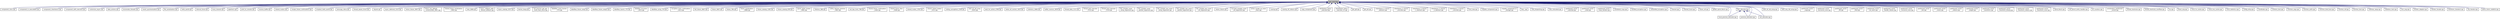 digraph "hpx_main.hpp"
{
  edge [fontname="Helvetica",fontsize="10",labelfontname="Helvetica",labelfontsize="10"];
  node [fontname="Helvetica",fontsize="10",shape=record];
  Node91 [label="hpx_main.hpp",height=0.2,width=0.4,color="black", fillcolor="grey75", style="filled", fontcolor="black"];
  Node91 -> Node92 [dir="back",color="midnightblue",fontsize="10",style="solid",fontname="Helvetica"];
  Node92 [label="component_ctors.cpp",height=0.2,width=0.4,color="black", fillcolor="white", style="filled",URL="$d3/d2a/component__ctors_8cpp.html"];
  Node91 -> Node93 [dir="back",color="midnightblue",fontsize="10",style="solid",fontname="Helvetica"];
  Node93 [label="component_in_executable.cpp",height=0.2,width=0.4,color="black", fillcolor="white", style="filled",URL="$d8/d4b/component__in__executable_8cpp.html"];
  Node91 -> Node94 [dir="back",color="midnightblue",fontsize="10",style="solid",fontname="Helvetica"];
  Node94 [label="component_inheritance.cpp",height=0.2,width=0.4,color="black", fillcolor="white", style="filled",URL="$d8/d55/component__inheritance_8cpp.html"];
  Node91 -> Node95 [dir="back",color="midnightblue",fontsize="10",style="solid",fontname="Helvetica"];
  Node95 [label="component_with_executor.cpp",height=0.2,width=0.4,color="black", fillcolor="white", style="filled",URL="$d4/d20/component__with__executor_8cpp.html"];
  Node91 -> Node96 [dir="back",color="midnightblue",fontsize="10",style="solid",fontname="Helvetica"];
  Node96 [label="customize_async.cpp",height=0.2,width=0.4,color="black", fillcolor="white", style="filled",URL="$d0/d82/customize__async_8cpp.html"];
  Node91 -> Node97 [dir="back",color="midnightblue",fontsize="10",style="solid",fontname="Helvetica"];
  Node97 [label="data_actions.cpp",height=0.2,width=0.4,color="black", fillcolor="white", style="filled",URL="$dc/d68/data__actions_8cpp.html"];
  Node91 -> Node98 [dir="back",color="midnightblue",fontsize="10",style="solid",fontname="Helvetica"];
  Node98 [label="enumerate_threads.cpp",height=0.2,width=0.4,color="black", fillcolor="white", style="filled",URL="$d3/dd4/enumerate__threads_8cpp.html"];
  Node91 -> Node99 [dir="back",color="midnightblue",fontsize="10",style="solid",fontname="Helvetica"];
  Node99 [label="event_synchronization.cpp",height=0.2,width=0.4,color="black", fillcolor="white", style="filled",URL="$d0/d35/event__synchronization_8cpp.html"];
  Node91 -> Node100 [dir="back",color="midnightblue",fontsize="10",style="solid",fontname="Helvetica"];
  Node100 [label="file_serialization.cpp",height=0.2,width=0.4,color="black", fillcolor="white", style="filled",URL="$de/d58/file__serialization_8cpp.html"];
  Node91 -> Node101 [dir="back",color="midnightblue",fontsize="10",style="solid",fontname="Helvetica"];
  Node101 [label="hello_world.cpp",height=0.2,width=0.4,color="black", fillcolor="white", style="filled",URL="$d0/d67/hello__world_8cpp.html"];
  Node91 -> Node102 [dir="back",color="midnightblue",fontsize="10",style="solid",fontname="Helvetica"];
  Node102 [label="interval_timer.cpp",height=0.2,width=0.4,color="black", fillcolor="white", style="filled",URL="$de/df1/examples_2quickstart_2interval__timer_8cpp.html"];
  Node91 -> Node103 [dir="back",color="midnightblue",fontsize="10",style="solid",fontname="Helvetica"];
  Node103 [label="local_channel.cpp",height=0.2,width=0.4,color="black", fillcolor="white", style="filled",URL="$d0/d3e/local__channel_8cpp.html"];
  Node91 -> Node104 [dir="back",color="midnightblue",fontsize="10",style="solid",fontname="Helvetica"];
  Node104 [label="pipeline1.cpp",height=0.2,width=0.4,color="black", fillcolor="white", style="filled",URL="$d5/d77/pipeline1_8cpp.html"];
  Node91 -> Node105 [dir="back",color="midnightblue",fontsize="10",style="solid",fontname="Helvetica"];
  Node105 [label="print_to_console.cpp",height=0.2,width=0.4,color="black", fillcolor="white", style="filled",URL="$d7/de6/print__to__console_8cpp.html"];
  Node91 -> Node106 [dir="back",color="midnightblue",fontsize="10",style="solid",fontname="Helvetica"];
  Node106 [label="receive_buffer.cpp",height=0.2,width=0.4,color="black", fillcolor="white", style="filled",URL="$d7/d10/receive__buffer_8cpp.html"];
  Node91 -> Node107 [dir="back",color="midnightblue",fontsize="10",style="solid",fontname="Helvetica"];
  Node107 [label="shared_mutex.cpp",height=0.2,width=0.4,color="black", fillcolor="white", style="filled",URL="$da/d0b/shared__mutex_8cpp.html"];
  Node91 -> Node108 [dir="back",color="midnightblue",fontsize="10",style="solid",fontname="Helvetica"];
  Node108 [label="simple_future_continuation.cpp",height=0.2,width=0.4,color="black", fillcolor="white", style="filled",URL="$d8/d3c/simple__future__continuation_8cpp.html"];
  Node91 -> Node109 [dir="back",color="midnightblue",fontsize="10",style="solid",fontname="Helvetica"];
  Node109 [label="simplest_hello_world.cpp",height=0.2,width=0.4,color="black", fillcolor="white", style="filled",URL="$d7/ddc/simplest__hello__world_8cpp.html"];
  Node91 -> Node110 [dir="back",color="midnightblue",fontsize="10",style="solid",fontname="Helvetica"];
  Node110 [label="zerocopy_rdma.cpp",height=0.2,width=0.4,color="black", fillcolor="white", style="filled",URL="$d1/dad/zerocopy__rdma_8cpp.html"];
  Node91 -> Node111 [dir="back",color="midnightblue",fontsize="10",style="solid",fontname="Helvetica"];
  Node111 [label="thread_aware_timer.cpp",height=0.2,width=0.4,color="black", fillcolor="white", style="filled",URL="$df/d11/examples_2thread__aware__timer_2thread__aware__timer_8cpp.html"];
  Node91 -> Node112 [dir="back",color="midnightblue",fontsize="10",style="solid",fontname="Helvetica"];
  Node112 [label="skynet.cpp",height=0.2,width=0.4,color="black", fillcolor="white", style="filled",URL="$d0/dc3/skynet_8cpp.html"];
  Node91 -> Node113 [dir="back",color="midnightblue",fontsize="10",style="solid",fontname="Helvetica"];
  Node113 [label="async_deferred_1523.cpp",height=0.2,width=0.4,color="black", fillcolor="white", style="filled",URL="$da/d8e/async__deferred__1523_8cpp.html"];
  Node91 -> Node114 [dir="back",color="midnightblue",fontsize="10",style="solid",fontname="Helvetica"];
  Node114 [label="return_future_2847.cpp",height=0.2,width=0.4,color="black", fillcolor="white", style="filled",URL="$d3/dfe/return__future__2847_8cpp.html"];
  Node91 -> Node115 [dir="back",color="midnightblue",fontsize="10",style="solid",fontname="Helvetica"];
  Node115 [label="return_non_default\l_constructible_2847.cpp",height=0.2,width=0.4,color="black", fillcolor="white", style="filled",URL="$dc/d11/return__non__default__constructible__2847_8cpp.html"];
  Node91 -> Node116 [dir="back",color="midnightblue",fontsize="10",style="solid",fontname="Helvetica"];
  Node116 [label="shared_future_serialization\l_1402.cpp",height=0.2,width=0.4,color="black", fillcolor="white", style="filled",URL="$d3/d85/shared__future__serialization__1402_8cpp.html"];
  Node91 -> Node117 [dir="back",color="midnightblue",fontsize="10",style="solid",fontname="Helvetica"];
  Node117 [label="new_2848.cpp",height=0.2,width=0.4,color="black", fillcolor="white", style="filled",URL="$d1/d12/new__2848_8cpp.html"];
  Node91 -> Node118 [dir="back",color="midnightblue",fontsize="10",style="solid",fontname="Helvetica"];
  Node118 [label="async_callback_with\l_bound_callback.cpp",height=0.2,width=0.4,color="black", fillcolor="white", style="filled",URL="$d2/dae/async__callback__with__bound__callback_8cpp.html"];
  Node91 -> Node119 [dir="back",color="midnightblue",fontsize="10",style="solid",fontname="Helvetica"];
  Node119 [label="async_unwrap_1037.cpp",height=0.2,width=0.4,color="black", fillcolor="white", style="filled",URL="$d4/d13/async__unwrap__1037_8cpp.html"];
  Node91 -> Node120 [dir="back",color="midnightblue",fontsize="10",style="solid",fontname="Helvetica"];
  Node120 [label="barrier_hang.cpp",height=0.2,width=0.4,color="black", fillcolor="white", style="filled",URL="$dd/d8b/barrier__hang_8cpp.html"];
  Node91 -> Node121 [dir="back",color="midnightblue",fontsize="10",style="solid",fontname="Helvetica"];
  Node121 [label="call_promise_get_gid\l_more_than_once.cpp",height=0.2,width=0.4,color="black", fillcolor="white", style="filled",URL="$d4/dd8/call__promise__get__gid__more__than__once_8cpp.html"];
  Node91 -> Node122 [dir="back",color="midnightblue",fontsize="10",style="solid",fontname="Helvetica"];
  Node122 [label="dataflow_const_functor\l_773.cpp",height=0.2,width=0.4,color="black", fillcolor="white", style="filled",URL="$d3/df2/dataflow__const__functor__773_8cpp.html"];
  Node91 -> Node123 [dir="back",color="midnightblue",fontsize="10",style="solid",fontname="Helvetica"];
  Node123 [label="dataflow_future_swap.cpp",height=0.2,width=0.4,color="black", fillcolor="white", style="filled",URL="$dc/d8c/dataflow__future__swap_8cpp.html"];
  Node91 -> Node124 [dir="back",color="midnightblue",fontsize="10",style="solid",fontname="Helvetica"];
  Node124 [label="dataflow_future_swap2.cpp",height=0.2,width=0.4,color="black", fillcolor="white", style="filled",URL="$d1/db3/dataflow__future__swap2_8cpp.html"];
  Node91 -> Node125 [dir="back",color="midnightblue",fontsize="10",style="solid",fontname="Helvetica"];
  Node125 [label="dataflow_launch_775.cpp",height=0.2,width=0.4,color="black", fillcolor="white", style="filled",URL="$d7/d0d/dataflow__launch__775_8cpp.html"];
  Node91 -> Node126 [dir="back",color="midnightblue",fontsize="10",style="solid",fontname="Helvetica"];
  Node126 [label="dataflow_recursion\l_1613.cpp",height=0.2,width=0.4,color="black", fillcolor="white", style="filled",URL="$d0/d1f/dataflow__recursion__1613_8cpp.html"];
  Node91 -> Node127 [dir="back",color="midnightblue",fontsize="10",style="solid",fontname="Helvetica"];
  Node127 [label="dataflow_using_774.cpp",height=0.2,width=0.4,color="black", fillcolor="white", style="filled",URL="$d7/dfa/dataflow__using__774_8cpp.html"];
  Node91 -> Node128 [dir="back",color="midnightblue",fontsize="10",style="solid",fontname="Helvetica"];
  Node128 [label="exception_from_continuation\l_1613.cpp",height=0.2,width=0.4,color="black", fillcolor="white", style="filled",URL="$db/d28/exception__from__continuation__1613_8cpp.html"];
  Node91 -> Node129 [dir="back",color="midnightblue",fontsize="10",style="solid",fontname="Helvetica"];
  Node129 [label="fail_future_2667.cpp",height=0.2,width=0.4,color="black", fillcolor="white", style="filled",URL="$db/d7e/fail__future__2667_8cpp.html"];
  Node91 -> Node130 [dir="back",color="midnightblue",fontsize="10",style="solid",fontname="Helvetica"];
  Node130 [label="future_2667.cpp",height=0.2,width=0.4,color="black", fillcolor="white", style="filled",URL="$d2/dfd/future__2667_8cpp.html"];
  Node91 -> Node131 [dir="back",color="midnightblue",fontsize="10",style="solid",fontname="Helvetica"];
  Node131 [label="future_790.cpp",height=0.2,width=0.4,color="black", fillcolor="white", style="filled",URL="$de/d3d/future__790_8cpp.html"];
  Node91 -> Node132 [dir="back",color="midnightblue",fontsize="10",style="solid",fontname="Helvetica"];
  Node132 [label="future_serialization\l_1898.cpp",height=0.2,width=0.4,color="black", fillcolor="white", style="filled",URL="$da/dde/future__serialization__1898_8cpp.html"];
  Node91 -> Node133 [dir="back",color="midnightblue",fontsize="10",style="solid",fontname="Helvetica"];
  Node133 [label="future_unwrap_1182.cpp",height=0.2,width=0.4,color="black", fillcolor="white", style="filled",URL="$df/d7a/future__unwrap__1182_8cpp.html"];
  Node91 -> Node134 [dir="back",color="midnightblue",fontsize="10",style="solid",fontname="Helvetica"];
  Node134 [label="future_unwrap_878.cpp",height=0.2,width=0.4,color="black", fillcolor="white", style="filled",URL="$d9/ddf/future__unwrap__878_8cpp.html"];
  Node91 -> Node135 [dir="back",color="midnightblue",fontsize="10",style="solid",fontname="Helvetica"];
  Node135 [label="ignore_while_locked\l_1485.cpp",height=0.2,width=0.4,color="black", fillcolor="white", style="filled",URL="$db/d24/ignore__while__locked__1485_8cpp.html"];
  Node91 -> Node136 [dir="back",color="midnightblue",fontsize="10",style="solid",fontname="Helvetica"];
  Node136 [label="lifetime_588.cpp",height=0.2,width=0.4,color="black", fillcolor="white", style="filled",URL="$d7/dca/lifetime__588_8cpp.html"];
  Node91 -> Node137 [dir="back",color="midnightblue",fontsize="10",style="solid",fontname="Helvetica"];
  Node137 [label="safely_destroy_promise\l_1481.cpp",height=0.2,width=0.4,color="black", fillcolor="white", style="filled",URL="$dd/d62/safely__destroy__promise__1481_8cpp.html"];
  Node91 -> Node138 [dir="back",color="midnightblue",fontsize="10",style="solid",fontname="Helvetica"];
  Node138 [label="set_hpx_limit_798.cpp",height=0.2,width=0.4,color="black", fillcolor="white", style="filled",URL="$d2/dfb/set__hpx__limit__798_8cpp.html"];
  Node91 -> Node139 [dir="back",color="midnightblue",fontsize="10",style="solid",fontname="Helvetica"];
  Node139 [label="shared_future_continuation\l_order.cpp",height=0.2,width=0.4,color="black", fillcolor="white", style="filled",URL="$dd/d1f/shared__future__continuation__order_8cpp.html"];
  Node91 -> Node140 [dir="back",color="midnightblue",fontsize="10",style="solid",fontname="Helvetica"];
  Node140 [label="shared_future_then\l_2166.cpp",height=0.2,width=0.4,color="black", fillcolor="white", style="filled",URL="$d8/dc4/shared__future__then__2166_8cpp.html"];
  Node91 -> Node141 [dir="back",color="midnightblue",fontsize="10",style="solid",fontname="Helvetica"];
  Node141 [label="shared_mutex_1702.cpp",height=0.2,width=0.4,color="black", fillcolor="white", style="filled",URL="$d2/d66/shared__mutex__1702_8cpp.html"];
  Node91 -> Node142 [dir="back",color="midnightblue",fontsize="10",style="solid",fontname="Helvetica"];
  Node142 [label="shared_stated_leaked\l_1211.cpp",height=0.2,width=0.4,color="black", fillcolor="white", style="filled",URL="$dc/dce/shared__stated__leaked__1211_8cpp.html"];
  Node91 -> Node143 [dir="back",color="midnightblue",fontsize="10",style="solid",fontname="Helvetica"];
  Node143 [label="sliding_semaphore_2338.cpp",height=0.2,width=0.4,color="black", fillcolor="white", style="filled",URL="$da/da6/sliding__semaphore__2338_8cpp.html"];
  Node91 -> Node144 [dir="back",color="midnightblue",fontsize="10",style="solid",fontname="Helvetica"];
  Node144 [label="wait_all_std_array\l_2035.cpp",height=0.2,width=0.4,color="black", fillcolor="white", style="filled",URL="$d0/d5b/wait__all__std__array__2035_8cpp.html"];
  Node91 -> Node145 [dir="back",color="midnightblue",fontsize="10",style="solid",fontname="Helvetica"];
  Node145 [label="wait_for_action_2796.cpp",height=0.2,width=0.4,color="black", fillcolor="white", style="filled",URL="$dc/db9/wait__for__action__2796_8cpp.html"];
  Node91 -> Node146 [dir="back",color="midnightblue",fontsize="10",style="solid",fontname="Helvetica"];
  Node146 [label="when_all_vectors_1623.cpp",height=0.2,width=0.4,color="black", fillcolor="white", style="filled",URL="$dd/d2e/when__all__vectors__1623_8cpp.html"];
  Node91 -> Node147 [dir="back",color="midnightblue",fontsize="10",style="solid",fontname="Helvetica"];
  Node147 [label="statistics_2666.cpp",height=0.2,width=0.4,color="black", fillcolor="white", style="filled",URL="$d7/d98/statistics__2666_8cpp.html"];
  Node91 -> Node148 [dir="back",color="midnightblue",fontsize="10",style="solid",fontname="Helvetica"];
  Node148 [label="buffer_overrun_2839.cpp",height=0.2,width=0.4,color="black", fillcolor="white", style="filled",URL="$d9/dd8/buffer__overrun__2839_8cpp.html"];
  Node91 -> Node149 [dir="back",color="midnightblue",fontsize="10",style="solid",fontname="Helvetica"];
  Node149 [label="thread_data_1111.cpp",height=0.2,width=0.4,color="black", fillcolor="white", style="filled",URL="$d5/d15/thread__data__1111_8cpp.html"];
  Node91 -> Node150 [dir="back",color="midnightblue",fontsize="10",style="solid",fontname="Helvetica"];
  Node150 [label="thread_pool_executor\l_1112.cpp",height=0.2,width=0.4,color="black", fillcolor="white", style="filled",URL="$df/daa/thread__pool__executor__1112_8cpp.html"];
  Node91 -> Node151 [dir="back",color="midnightblue",fontsize="10",style="solid",fontname="Helvetica"];
  Node151 [label="thread_pool_executor\l_1114.cpp",height=0.2,width=0.4,color="black", fillcolor="white", style="filled",URL="$d8/d63/thread__pool__executor__1114_8cpp.html"];
  Node91 -> Node152 [dir="back",color="midnightblue",fontsize="10",style="solid",fontname="Helvetica"];
  Node152 [label="fail_compile_const\l_array_argument.cpp",height=0.2,width=0.4,color="black", fillcolor="white", style="filled",URL="$dc/dba/fail__compile__const__array__argument_8cpp.html"];
  Node91 -> Node153 [dir="back",color="midnightblue",fontsize="10",style="solid",fontname="Helvetica"];
  Node153 [label="fail_compile_const\l_pointer_argument.cpp",height=0.2,width=0.4,color="black", fillcolor="white", style="filled",URL="$d6/de2/fail__compile__const__pointer__argument_8cpp.html"];
  Node91 -> Node154 [dir="back",color="midnightblue",fontsize="10",style="solid",fontname="Helvetica"];
  Node154 [label="fail_compile_non_const\l_array_argument.cpp",height=0.2,width=0.4,color="black", fillcolor="white", style="filled",URL="$d9/d51/fail__compile__non__const__array__argument_8cpp.html"];
  Node91 -> Node155 [dir="back",color="midnightblue",fontsize="10",style="solid",fontname="Helvetica"];
  Node155 [label="fail_compile_non_const\l_pointer_argument.cpp",height=0.2,width=0.4,color="black", fillcolor="white", style="filled",URL="$df/d13/fail__compile__non__const__pointer__argument_8cpp.html"];
  Node91 -> Node156 [dir="back",color="midnightblue",fontsize="10",style="solid",fontname="Helvetica"];
  Node156 [label="fail_compile_non_const\l_ref_argument.cpp",height=0.2,width=0.4,color="black", fillcolor="white", style="filled",URL="$d5/dde/fail__compile__non__const__ref__argument_8cpp.html"];
  Node91 -> Node157 [dir="back",color="midnightblue",fontsize="10",style="solid",fontname="Helvetica"];
  Node157 [label="return_future.cpp",height=0.2,width=0.4,color="black", fillcolor="white", style="filled",URL="$d4/dbe/return__future_8cpp.html"];
  Node91 -> Node158 [dir="back",color="midnightblue",fontsize="10",style="solid",fontname="Helvetica"];
  Node158 [label="succeed_compile_const\l_ref_argument.cpp",height=0.2,width=0.4,color="black", fillcolor="white", style="filled",URL="$d9/dc9/succeed__compile__const__ref__argument_8cpp.html"];
  Node91 -> Node159 [dir="back",color="midnightblue",fontsize="10",style="solid",fontname="Helvetica"];
  Node159 [label="action_invoke_no_more\l_than.cpp",height=0.2,width=0.4,color="black", fillcolor="white", style="filled",URL="$db/d8a/action__invoke__no__more__than_8cpp.html"];
  Node91 -> Node160 [dir="back",color="midnightblue",fontsize="10",style="solid",fontname="Helvetica"];
  Node160 [label="coarray.cpp",height=0.2,width=0.4,color="black", fillcolor="white", style="filled",URL="$d8/d2c/coarray_8cpp.html"];
  Node91 -> Node161 [dir="back",color="midnightblue",fontsize="10",style="solid",fontname="Helvetica"];
  Node161 [label="coarray_all_reduce.cpp",height=0.2,width=0.4,color="black", fillcolor="white", style="filled",URL="$da/ddb/coarray__all__reduce_8cpp.html"];
  Node91 -> Node162 [dir="back",color="midnightblue",fontsize="10",style="solid",fontname="Helvetica"];
  Node162 [label="copy_component.cpp",height=0.2,width=0.4,color="black", fillcolor="white", style="filled",URL="$d5/d8d/copy__component_8cpp.html"];
  Node91 -> Node163 [dir="back",color="midnightblue",fontsize="10",style="solid",fontname="Helvetica"];
  Node163 [label="distribution_policy\l_executor.cpp",height=0.2,width=0.4,color="black", fillcolor="white", style="filled",URL="$da/d92/distribution__policy__executor_8cpp.html"];
  Node91 -> Node164 [dir="back",color="midnightblue",fontsize="10",style="solid",fontname="Helvetica"];
  Node164 [label="distribution_policy\l_executor_v1.cpp",height=0.2,width=0.4,color="black", fillcolor="white", style="filled",URL="$dd/d43/distribution__policy__executor__v1_8cpp.html"];
  Node91 -> Node165 [dir="back",color="midnightblue",fontsize="10",style="solid",fontname="Helvetica"];
  Node165 [label="get_gid.cpp",height=0.2,width=0.4,color="black", fillcolor="white", style="filled",URL="$dc/dc1/get__gid_8cpp.html"];
  Node91 -> Node166 [dir="back",color="midnightblue",fontsize="10",style="solid",fontname="Helvetica"];
  Node166 [label="get_ptr.cpp",height=0.2,width=0.4,color="black", fillcolor="white", style="filled",URL="$d8/dfd/get__ptr_8cpp.html"];
  Node91 -> Node167 [dir="back",color="midnightblue",fontsize="10",style="solid",fontname="Helvetica"];
  Node167 [label="inheritance_2_classes\l_abstract.cpp",height=0.2,width=0.4,color="black", fillcolor="white", style="filled",URL="$dd/d8e/inheritance__2__classes__abstract_8cpp.html"];
  Node91 -> Node168 [dir="back",color="midnightblue",fontsize="10",style="solid",fontname="Helvetica"];
  Node168 [label="inheritance_2_classes\l_concrete.cpp",height=0.2,width=0.4,color="black", fillcolor="white", style="filled",URL="$d8/dc5/inheritance__2__classes__concrete_8cpp.html"];
  Node91 -> Node169 [dir="back",color="midnightblue",fontsize="10",style="solid",fontname="Helvetica"];
  Node169 [label="inheritance_3_classes\l_1_abstract.cpp",height=0.2,width=0.4,color="black", fillcolor="white", style="filled",URL="$dc/dfb/inheritance__3__classes__1__abstract_8cpp.html"];
  Node91 -> Node170 [dir="back",color="midnightblue",fontsize="10",style="solid",fontname="Helvetica"];
  Node170 [label="inheritance_3_classes\l_2_abstract.cpp",height=0.2,width=0.4,color="black", fillcolor="white", style="filled",URL="$dd/d34/inheritance__3__classes__2__abstract_8cpp.html"];
  Node91 -> Node171 [dir="back",color="midnightblue",fontsize="10",style="solid",fontname="Helvetica"];
  Node171 [label="inheritance_3_classes\l_concrete.cpp",height=0.2,width=0.4,color="black", fillcolor="white", style="filled",URL="$de/d09/inheritance__3__classes__concrete_8cpp.html"];
  Node91 -> Node172 [dir="back",color="midnightblue",fontsize="10",style="solid",fontname="Helvetica"];
  Node172 [label="local_new.cpp",height=0.2,width=0.4,color="black", fillcolor="white", style="filled",URL="$d4/dbd/local__new_8cpp.html"];
  Node91 -> Node173 [dir="back",color="midnightblue",fontsize="10",style="solid",fontname="Helvetica"];
  Node173 [label="migrate_component.cpp",height=0.2,width=0.4,color="black", fillcolor="white", style="filled",URL="$dc/d78/migrate__component_8cpp.html"];
  Node91 -> Node174 [dir="back",color="midnightblue",fontsize="10",style="solid",fontname="Helvetica"];
  Node174 [label="migrate_component_to\l_storage.cpp",height=0.2,width=0.4,color="black", fillcolor="white", style="filled",URL="$dd/d02/migrate__component__to__storage_8cpp.html"];
  Node91 -> Node175 [dir="back",color="midnightblue",fontsize="10",style="solid",fontname="Helvetica"];
  Node175 [label="new_.cpp",height=0.2,width=0.4,color="black", fillcolor="white", style="filled",URL="$d9/d8b/new___8cpp.html"];
  Node91 -> Node176 [dir="back",color="midnightblue",fontsize="10",style="solid",fontname="Helvetica"];
  Node176 [label="new_binpacking.cpp",height=0.2,width=0.4,color="black", fillcolor="white", style="filled",URL="$d6/d82/new__binpacking_8cpp.html"];
  Node91 -> Node177 [dir="back",color="midnightblue",fontsize="10",style="solid",fontname="Helvetica"];
  Node177 [label="new_colocated.cpp",height=0.2,width=0.4,color="black", fillcolor="white", style="filled",URL="$d3/d18/new__colocated_8cpp.html"];
  Node91 -> Node178 [dir="back",color="midnightblue",fontsize="10",style="solid",fontname="Helvetica"];
  Node178 [label="partitioned_vector\l_subview.cpp",height=0.2,width=0.4,color="black", fillcolor="white", style="filled",URL="$dc/d09/partitioned__vector__subview_8cpp.html"];
  Node91 -> Node179 [dir="back",color="midnightblue",fontsize="10",style="solid",fontname="Helvetica"];
  Node179 [label="partitioned_vector\l_view.cpp",height=0.2,width=0.4,color="black", fillcolor="white", style="filled",URL="$d9/dcf/partitioned__vector__view_8cpp.html"];
  Node91 -> Node180 [dir="back",color="midnightblue",fontsize="10",style="solid",fontname="Helvetica"];
  Node180 [label="partitioned_vector\l_view_iterator.cpp",height=0.2,width=0.4,color="black", fillcolor="white", style="filled",URL="$d6/d94/partitioned__vector__view__iterator_8cpp.html"];
  Node91 -> Node181 [dir="back",color="midnightblue",fontsize="10",style="solid",fontname="Helvetica"];
  Node181 [label="unordered_map.cpp",height=0.2,width=0.4,color="black", fillcolor="white", style="filled",URL="$d1/d75/unordered__map_8cpp.html"];
  Node91 -> Node182 [dir="back",color="midnightblue",fontsize="10",style="solid",fontname="Helvetica"];
  Node182 [label="handled_exception.cpp",height=0.2,width=0.4,color="black", fillcolor="white", style="filled",URL="$d8/d05/handled__exception_8cpp.html"];
  Node91 -> Node183 [dir="back",color="midnightblue",fontsize="10",style="solid",fontname="Helvetica"];
  Node183 [label="unhandled_exception.cpp",height=0.2,width=0.4,color="black", fillcolor="white", style="filled",URL="$d3/d3a/unhandled__exception_8cpp.html"];
  Node91 -> Node184 [dir="back",color="midnightblue",fontsize="10",style="solid",fontname="Helvetica"];
  Node184 [label="channel.cpp",height=0.2,width=0.4,color="black", fillcolor="white", style="filled",URL="$dd/d5f/channel_8cpp.html"];
  Node91 -> Node185 [dir="back",color="midnightblue",fontsize="10",style="solid",fontname="Helvetica"];
  Node185 [label="channel_local.cpp",height=0.2,width=0.4,color="black", fillcolor="white", style="filled",URL="$d6/d3e/channel__local_8cpp.html"];
  Node91 -> Node186 [dir="back",color="midnightblue",fontsize="10",style="solid",fontname="Helvetica"];
  Node186 [label="future_ref.cpp",height=0.2,width=0.4,color="black", fillcolor="white", style="filled",URL="$d3/dc8/future__ref_8cpp.html"];
  Node91 -> Node187 [dir="back",color="midnightblue",fontsize="10",style="solid",fontname="Helvetica"];
  Node187 [label="global_spmd_block.cpp",height=0.2,width=0.4,color="black", fillcolor="white", style="filled",URL="$da/d4f/global__spmd__block_8cpp.html"];
  Node91 -> Node188 [dir="back",color="midnightblue",fontsize="10",style="solid",fontname="Helvetica"];
  Node188 [label="local_promise_allocator.cpp",height=0.2,width=0.4,color="black", fillcolor="white", style="filled",URL="$db/df1/local__promise__allocator_8cpp.html"];
  Node91 -> Node189 [dir="back",color="midnightblue",fontsize="10",style="solid",fontname="Helvetica"];
  Node189 [label="test_allocator.hpp",height=0.2,width=0.4,color="black", fillcolor="white", style="filled",URL="$d2/dce/test__allocator_8hpp.html"];
  Node189 -> Node188 [dir="back",color="midnightblue",fontsize="10",style="solid",fontname="Helvetica"];
  Node189 -> Node190 [dir="back",color="midnightblue",fontsize="10",style="solid",fontname="Helvetica"];
  Node190 [label="promise_allocator.cpp",height=0.2,width=0.4,color="black", fillcolor="white", style="filled",URL="$de/d66/promise__allocator_8cpp.html"];
  Node189 -> Node191 [dir="back",color="midnightblue",fontsize="10",style="solid",fontname="Helvetica"];
  Node191 [label="use_allocator.cpp",height=0.2,width=0.4,color="black", fillcolor="white", style="filled",URL="$d6/d1d/use__allocator_8cpp.html"];
  Node91 -> Node190 [dir="back",color="midnightblue",fontsize="10",style="solid",fontname="Helvetica"];
  Node91 -> Node191 [dir="back",color="midnightblue",fontsize="10",style="solid",fontname="Helvetica"];
  Node91 -> Node192 [dir="back",color="midnightblue",fontsize="10",style="solid",fontname="Helvetica"];
  Node192 [label="wait_all_std_array.cpp",height=0.2,width=0.4,color="black", fillcolor="white", style="filled",URL="$d2/d4c/wait__all__std__array_8cpp.html"];
  Node91 -> Node193 [dir="back",color="midnightblue",fontsize="10",style="solid",fontname="Helvetica"];
  Node193 [label="wait_any_std_array.cpp",height=0.2,width=0.4,color="black", fillcolor="white", style="filled",URL="$d8/dcf/wait__any__std__array_8cpp.html"];
  Node91 -> Node194 [dir="back",color="midnightblue",fontsize="10",style="solid",fontname="Helvetica"];
  Node194 [label="partitioned_vector\l_copy.cpp",height=0.2,width=0.4,color="black", fillcolor="white", style="filled",URL="$d9/d91/partitioned__vector__copy_8cpp.html"];
  Node91 -> Node195 [dir="back",color="midnightblue",fontsize="10",style="solid",fontname="Helvetica"];
  Node195 [label="partitioned_vector\l_exclusive_scan.cpp",height=0.2,width=0.4,color="black", fillcolor="white", style="filled",URL="$d2/dda/partitioned__vector__exclusive__scan_8cpp.html"];
  Node91 -> Node196 [dir="back",color="midnightblue",fontsize="10",style="solid",fontname="Helvetica"];
  Node196 [label="partitioned_vector\l_fill.cpp",height=0.2,width=0.4,color="black", fillcolor="white", style="filled",URL="$de/d66/partitioned__vector__fill_8cpp.html"];
  Node91 -> Node197 [dir="back",color="midnightblue",fontsize="10",style="solid",fontname="Helvetica"];
  Node197 [label="partitioned_vector\l_find.cpp",height=0.2,width=0.4,color="black", fillcolor="white", style="filled",URL="$d7/d04/partitioned__vector__find_8cpp.html"];
  Node91 -> Node198 [dir="back",color="midnightblue",fontsize="10",style="solid",fontname="Helvetica"];
  Node198 [label="partitioned_vector\l_for_each.cpp",height=0.2,width=0.4,color="black", fillcolor="white", style="filled",URL="$de/dc8/partitioned__vector__for__each_8cpp.html"];
  Node91 -> Node199 [dir="back",color="midnightblue",fontsize="10",style="solid",fontname="Helvetica"];
  Node199 [label="partitioned_vector\l_handle_values.cpp",height=0.2,width=0.4,color="black", fillcolor="white", style="filled",URL="$dc/dcb/partitioned__vector__handle__values_8cpp.html"];
  Node91 -> Node200 [dir="back",color="midnightblue",fontsize="10",style="solid",fontname="Helvetica"];
  Node200 [label="partitioned_vector\l_inclusive_scan.cpp",height=0.2,width=0.4,color="black", fillcolor="white", style="filled",URL="$d0/dd9/partitioned__vector__inclusive__scan_8cpp.html"];
  Node91 -> Node201 [dir="back",color="midnightblue",fontsize="10",style="solid",fontname="Helvetica"];
  Node201 [label="partitioned_vector\l_iter.cpp",height=0.2,width=0.4,color="black", fillcolor="white", style="filled",URL="$dc/ddf/partitioned__vector__iter_8cpp.html"];
  Node91 -> Node202 [dir="back",color="midnightblue",fontsize="10",style="solid",fontname="Helvetica"];
  Node202 [label="partitioned_vector\l_move.cpp",height=0.2,width=0.4,color="black", fillcolor="white", style="filled",URL="$d8/d25/partitioned__vector__move_8cpp.html"];
  Node91 -> Node203 [dir="back",color="midnightblue",fontsize="10",style="solid",fontname="Helvetica"];
  Node203 [label="partitioned_vector\l_reduce.cpp",height=0.2,width=0.4,color="black", fillcolor="white", style="filled",URL="$d0/d35/partitioned__vector__reduce_8cpp.html"];
  Node91 -> Node204 [dir="back",color="midnightblue",fontsize="10",style="solid",fontname="Helvetica"];
  Node204 [label="partitioned_vector\l_target.cpp",height=0.2,width=0.4,color="black", fillcolor="white", style="filled",URL="$d9/dd1/partitioned__vector__target_8cpp.html"];
  Node91 -> Node205 [dir="back",color="midnightblue",fontsize="10",style="solid",fontname="Helvetica"];
  Node205 [label="partitioned_vector\l_transform.cpp",height=0.2,width=0.4,color="black", fillcolor="white", style="filled",URL="$d5/dda/partitioned__vector__transform_8cpp.html"];
  Node91 -> Node206 [dir="back",color="midnightblue",fontsize="10",style="solid",fontname="Helvetica"];
  Node206 [label="partitioned_vector\l_transform_binary.cpp",height=0.2,width=0.4,color="black", fillcolor="white", style="filled",URL="$d8/d95/partitioned__vector__transform__binary_8cpp.html"];
  Node91 -> Node207 [dir="back",color="midnightblue",fontsize="10",style="solid",fontname="Helvetica"];
  Node207 [label="partitioned_vector\l_transform_reduce.cpp",height=0.2,width=0.4,color="black", fillcolor="white", style="filled",URL="$d7/dab/partitioned__vector__transform__reduce_8cpp.html"];
  Node91 -> Node208 [dir="back",color="midnightblue",fontsize="10",style="solid",fontname="Helvetica"];
  Node208 [label="partitioned_vector\l_transform_scan.cpp",height=0.2,width=0.4,color="black", fillcolor="white", style="filled",URL="$d5/d12/partitioned__vector__transform__scan_8cpp.html"];
  Node91 -> Node209 [dir="back",color="midnightblue",fontsize="10",style="solid",fontname="Helvetica"];
  Node209 [label="spmd_block.cpp",height=0.2,width=0.4,color="black", fillcolor="white", style="filled",URL="$d7/dbf/spmd__block_8cpp.html"];
  Node91 -> Node210 [dir="back",color="midnightblue",fontsize="10",style="solid",fontname="Helvetica"];
  Node210 [label="set_parcel_write_handler.cpp",height=0.2,width=0.4,color="black", fillcolor="white", style="filled",URL="$df/d21/tests_2unit_2parcelset_2set__parcel__write__handler_8cpp.html"];
  Node91 -> Node211 [dir="back",color="midnightblue",fontsize="10",style="solid",fontname="Helvetica"];
  Node211 [label="all_counters.cpp",height=0.2,width=0.4,color="black", fillcolor="white", style="filled",URL="$d1/d66/all__counters_8cpp.html"];
  Node91 -> Node212 [dir="back",color="midnightblue",fontsize="10",style="solid",fontname="Helvetica"];
  Node212 [label="serialization_partitioned\l_vector.cpp",height=0.2,width=0.4,color="black", fillcolor="white", style="filled",URL="$dd/dc9/serialization__partitioned__vector_8cpp.html"];
  Node91 -> Node213 [dir="back",color="midnightblue",fontsize="10",style="solid",fontname="Helvetica"];
  Node213 [label="thread_stacksize.cpp",height=0.2,width=0.4,color="black", fillcolor="white", style="filled",URL="$df/d43/thread__stacksize_8cpp.html"];
  Node91 -> Node214 [dir="back",color="midnightblue",fontsize="10",style="solid",fontname="Helvetica"];
  Node214 [label="thread_stacksize_overflow.cpp",height=0.2,width=0.4,color="black", fillcolor="white", style="filled",URL="$d3/dc0/thread__stacksize__overflow_8cpp.html"];
  Node91 -> Node215 [dir="back",color="midnightblue",fontsize="10",style="solid",fontname="Helvetica"];
  Node215 [label="tss.cpp",height=0.2,width=0.4,color="black", fillcolor="white", style="filled",URL="$dc/d69/tests_2unit_2threads_2tss_8cpp.html"];
  Node91 -> Node216 [dir="back",color="midnightblue",fontsize="10",style="solid",fontname="Helvetica"];
  Node216 [label="boost_any.cpp",height=0.2,width=0.4,color="black", fillcolor="white", style="filled",URL="$d3/d45/boost__any_8cpp.html"];
  Node91 -> Node217 [dir="back",color="midnightblue",fontsize="10",style="solid",fontname="Helvetica"];
  Node217 [label="local_lru_cache.cpp",height=0.2,width=0.4,color="black", fillcolor="white", style="filled",URL="$db/d0c/local__lru__cache_8cpp.html"];
  Node91 -> Node218 [dir="back",color="midnightblue",fontsize="10",style="solid",fontname="Helvetica"];
  Node218 [label="local_mru_cache.cpp",height=0.2,width=0.4,color="black", fillcolor="white", style="filled",URL="$dc/de3/local__mru__cache_8cpp.html"];
  Node91 -> Node219 [dir="back",color="midnightblue",fontsize="10",style="solid",fontname="Helvetica"];
  Node219 [label="local_statistics.cpp",height=0.2,width=0.4,color="black", fillcolor="white", style="filled",URL="$d3/d20/local__statistics_8cpp.html"];
  Node91 -> Node220 [dir="back",color="midnightblue",fontsize="10",style="solid",fontname="Helvetica"];
  Node220 [label="config_entry.cpp",height=0.2,width=0.4,color="black", fillcolor="white", style="filled",URL="$d8/dca/config__entry_8cpp.html"];
  Node91 -> Node221 [dir="back",color="midnightblue",fontsize="10",style="solid",fontname="Helvetica"];
  Node221 [label="coordinate.cpp",height=0.2,width=0.4,color="black", fillcolor="white", style="filled",URL="$db/dbc/coordinate_8cpp.html"];
  Node91 -> Node222 [dir="back",color="midnightblue",fontsize="10",style="solid",fontname="Helvetica"];
  Node222 [label="contains_test.cpp",height=0.2,width=0.4,color="black", fillcolor="white", style="filled",URL="$dd/d4f/contains__test_8cpp.html"];
  Node91 -> Node223 [dir="back",color="midnightblue",fontsize="10",style="solid",fontname="Helvetica"];
  Node223 [label="function_args.cpp",height=0.2,width=0.4,color="black", fillcolor="white", style="filled",URL="$dd/d64/function__args_8cpp.html"];
  Node91 -> Node224 [dir="back",color="midnightblue",fontsize="10",style="solid",fontname="Helvetica"];
  Node224 [label="function_arith.cpp",height=0.2,width=0.4,color="black", fillcolor="white", style="filled",URL="$d4/dda/function__arith_8cpp.html"];
  Node91 -> Node225 [dir="back",color="midnightblue",fontsize="10",style="solid",fontname="Helvetica"];
  Node225 [label="function_bind_test.cpp",height=0.2,width=0.4,color="black", fillcolor="white", style="filled",URL="$d8/dc0/function__bind__test_8cpp.html"];
  Node91 -> Node226 [dir="back",color="midnightblue",fontsize="10",style="solid",fontname="Helvetica"];
  Node226 [label="function_ref.cpp",height=0.2,width=0.4,color="black", fillcolor="white", style="filled",URL="$d5/dcc/function__ref_8cpp.html"];
  Node91 -> Node227 [dir="back",color="midnightblue",fontsize="10",style="solid",fontname="Helvetica"];
  Node227 [label="function_test.cpp",height=0.2,width=0.4,color="black", fillcolor="white", style="filled",URL="$d6/d3b/function__test_8cpp.html"];
  Node91 -> Node228 [dir="back",color="midnightblue",fontsize="10",style="solid",fontname="Helvetica"];
  Node228 [label="nothrow_swap.cpp",height=0.2,width=0.4,color="black", fillcolor="white", style="filled",URL="$dc/de3/nothrow__swap_8cpp.html"];
  Node91 -> Node229 [dir="back",color="midnightblue",fontsize="10",style="solid",fontname="Helvetica"];
  Node229 [label="stateless_test.cpp",height=0.2,width=0.4,color="black", fillcolor="white", style="filled",URL="$d5/d21/stateless__test_8cpp.html"];
  Node91 -> Node230 [dir="back",color="midnightblue",fontsize="10",style="solid",fontname="Helvetica"];
  Node230 [label="sum_avg.cpp",height=0.2,width=0.4,color="black", fillcolor="white", style="filled",URL="$d9/d5b/sum__avg_8cpp.html"];
  Node91 -> Node231 [dir="back",color="midnightblue",fontsize="10",style="solid",fontname="Helvetica"];
  Node231 [label="iterator_adaptor.cpp",height=0.2,width=0.4,color="black", fillcolor="white", style="filled",URL="$dc/d42/iterator__adaptor_8cpp.html"];
  Node91 -> Node232 [dir="back",color="midnightblue",fontsize="10",style="solid",fontname="Helvetica"];
  Node232 [label="iterator_facade.cpp",height=0.2,width=0.4,color="black", fillcolor="white", style="filled",URL="$d6/d71/iterator__facade_8cpp.html"];
  Node91 -> Node233 [dir="back",color="midnightblue",fontsize="10",style="solid",fontname="Helvetica"];
  Node233 [label="transform_iterator2.cpp",height=0.2,width=0.4,color="black", fillcolor="white", style="filled",URL="$dd/d98/transform__iterator2_8cpp.html"];
  Node91 -> Node234 [dir="back",color="midnightblue",fontsize="10",style="solid",fontname="Helvetica"];
  Node234 [label="zip_iterator.cpp",height=0.2,width=0.4,color="black", fillcolor="white", style="filled",URL="$de/d40/zip__iterator_8cpp.html"];
  Node91 -> Node235 [dir="back",color="midnightblue",fontsize="10",style="solid",fontname="Helvetica"];
  Node235 [label="parse_slurm_nodelist.cpp",height=0.2,width=0.4,color="black", fillcolor="white", style="filled",URL="$d5/df8/parse__slurm__nodelist_8cpp.html"];
}
